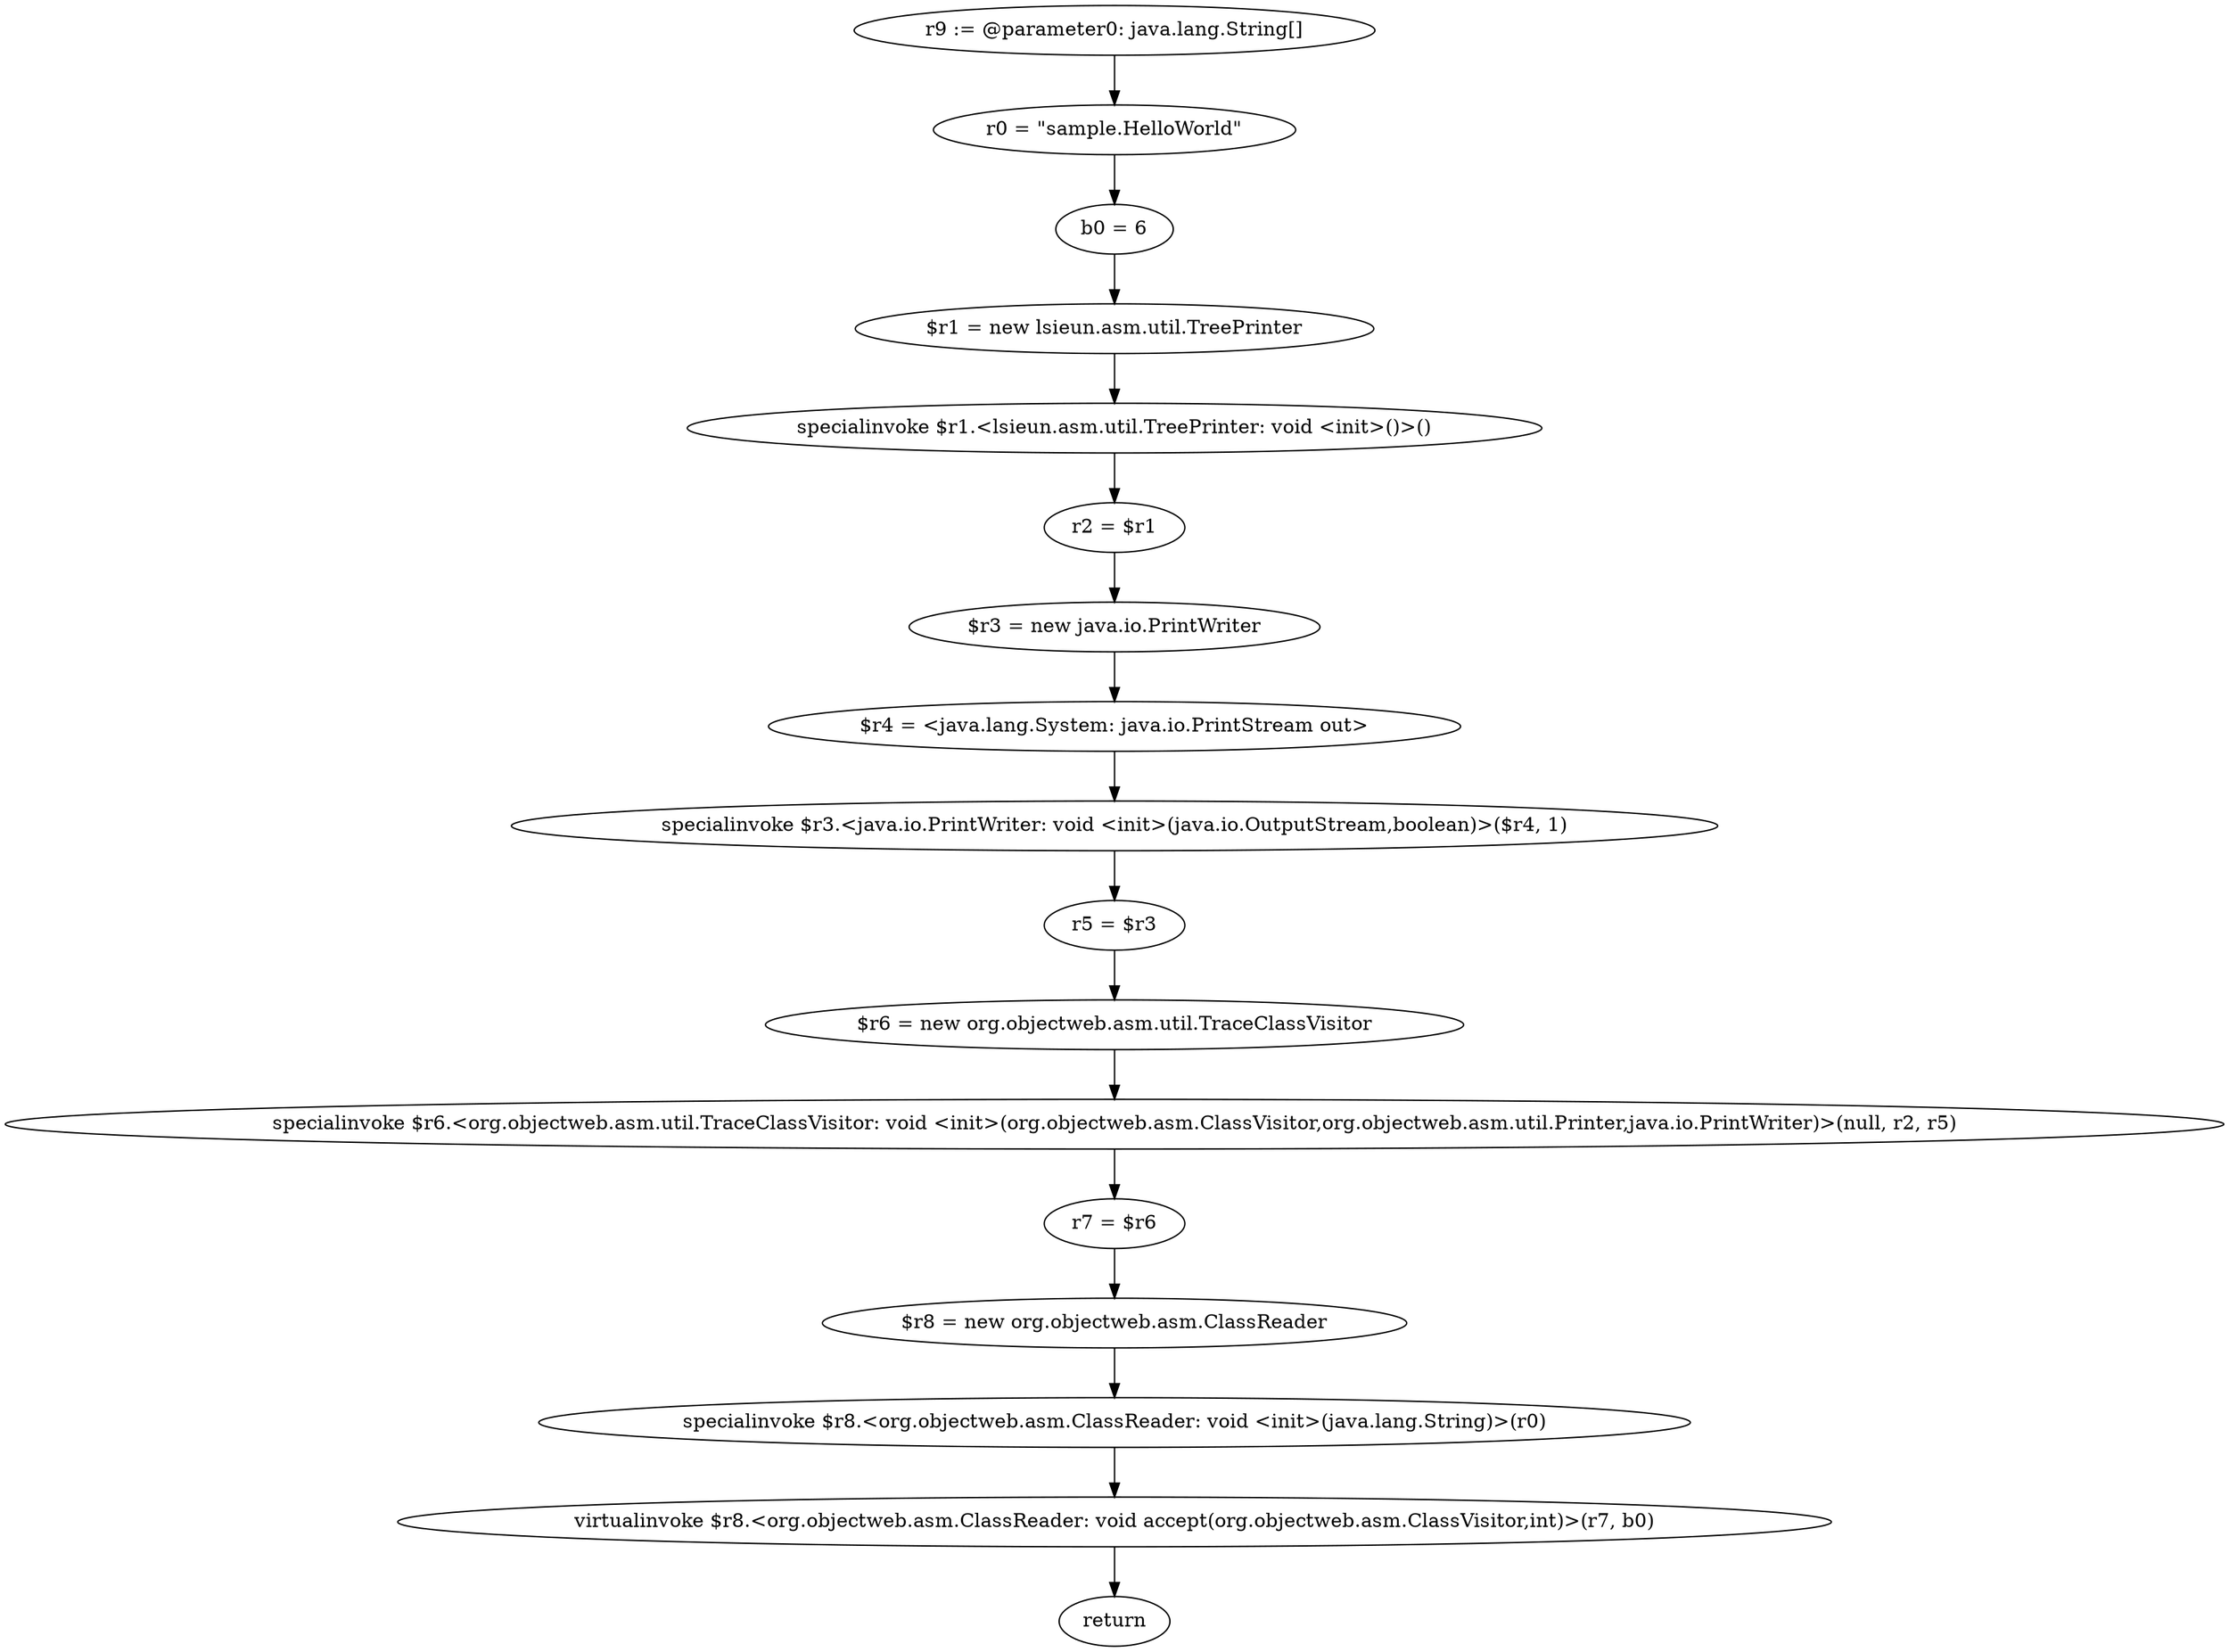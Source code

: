 digraph "unitGraph" {
    "r9 := @parameter0: java.lang.String[]"
    "r0 = \"sample.HelloWorld\""
    "b0 = 6"
    "$r1 = new lsieun.asm.util.TreePrinter"
    "specialinvoke $r1.<lsieun.asm.util.TreePrinter: void <init>()>()"
    "r2 = $r1"
    "$r3 = new java.io.PrintWriter"
    "$r4 = <java.lang.System: java.io.PrintStream out>"
    "specialinvoke $r3.<java.io.PrintWriter: void <init>(java.io.OutputStream,boolean)>($r4, 1)"
    "r5 = $r3"
    "$r6 = new org.objectweb.asm.util.TraceClassVisitor"
    "specialinvoke $r6.<org.objectweb.asm.util.TraceClassVisitor: void <init>(org.objectweb.asm.ClassVisitor,org.objectweb.asm.util.Printer,java.io.PrintWriter)>(null, r2, r5)"
    "r7 = $r6"
    "$r8 = new org.objectweb.asm.ClassReader"
    "specialinvoke $r8.<org.objectweb.asm.ClassReader: void <init>(java.lang.String)>(r0)"
    "virtualinvoke $r8.<org.objectweb.asm.ClassReader: void accept(org.objectweb.asm.ClassVisitor,int)>(r7, b0)"
    "return"
    "r9 := @parameter0: java.lang.String[]"->"r0 = \"sample.HelloWorld\"";
    "r0 = \"sample.HelloWorld\""->"b0 = 6";
    "b0 = 6"->"$r1 = new lsieun.asm.util.TreePrinter";
    "$r1 = new lsieun.asm.util.TreePrinter"->"specialinvoke $r1.<lsieun.asm.util.TreePrinter: void <init>()>()";
    "specialinvoke $r1.<lsieun.asm.util.TreePrinter: void <init>()>()"->"r2 = $r1";
    "r2 = $r1"->"$r3 = new java.io.PrintWriter";
    "$r3 = new java.io.PrintWriter"->"$r4 = <java.lang.System: java.io.PrintStream out>";
    "$r4 = <java.lang.System: java.io.PrintStream out>"->"specialinvoke $r3.<java.io.PrintWriter: void <init>(java.io.OutputStream,boolean)>($r4, 1)";
    "specialinvoke $r3.<java.io.PrintWriter: void <init>(java.io.OutputStream,boolean)>($r4, 1)"->"r5 = $r3";
    "r5 = $r3"->"$r6 = new org.objectweb.asm.util.TraceClassVisitor";
    "$r6 = new org.objectweb.asm.util.TraceClassVisitor"->"specialinvoke $r6.<org.objectweb.asm.util.TraceClassVisitor: void <init>(org.objectweb.asm.ClassVisitor,org.objectweb.asm.util.Printer,java.io.PrintWriter)>(null, r2, r5)";
    "specialinvoke $r6.<org.objectweb.asm.util.TraceClassVisitor: void <init>(org.objectweb.asm.ClassVisitor,org.objectweb.asm.util.Printer,java.io.PrintWriter)>(null, r2, r5)"->"r7 = $r6";
    "r7 = $r6"->"$r8 = new org.objectweb.asm.ClassReader";
    "$r8 = new org.objectweb.asm.ClassReader"->"specialinvoke $r8.<org.objectweb.asm.ClassReader: void <init>(java.lang.String)>(r0)";
    "specialinvoke $r8.<org.objectweb.asm.ClassReader: void <init>(java.lang.String)>(r0)"->"virtualinvoke $r8.<org.objectweb.asm.ClassReader: void accept(org.objectweb.asm.ClassVisitor,int)>(r7, b0)";
    "virtualinvoke $r8.<org.objectweb.asm.ClassReader: void accept(org.objectweb.asm.ClassVisitor,int)>(r7, b0)"->"return";
}
